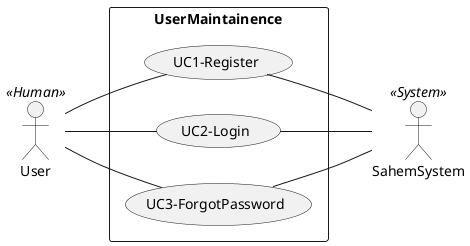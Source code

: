@startuml user maintainence
left to right direction
skinparam packageStyle rectangle
actor User as A1 << Human >>
actor SahemSystem as A6 << System >>

' usecase (UC4-ShareToSocialMedia) as UC4
' A1 -- (UC4)
' (UC4) -- A6

rectangle UserMaintainence {
    usecase (UC1-Register) as UC1
    usecase (UC2-Login) as UC2
    usecase (UC3-ForgotPassword) as UC3
    A1 -- (UC1)
    A1 -- (UC2)
    A1 -- (UC3)

    (UC1) -- A6
    (UC2) -- A6
    (UC3) -- A6

}

@enduml
